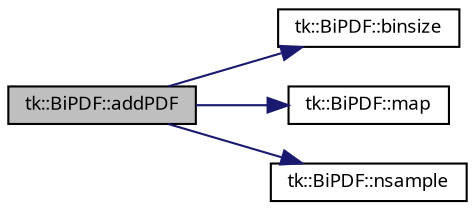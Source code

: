 digraph "tk::BiPDF::addPDF"
{
 // INTERACTIVE_SVG=YES
  bgcolor="transparent";
  edge [fontname="sans-serif",fontsize="9",labelfontname="sans-serif",labelfontsize="9"];
  node [fontname="sans-serif",fontsize="9",shape=record];
  rankdir="LR";
  Node1 [label="tk::BiPDF::addPDF",height=0.2,width=0.4,color="black", fillcolor="grey75", style="filled", fontcolor="black"];
  Node1 -> Node2 [color="midnightblue",fontsize="9",style="solid",fontname="sans-serif"];
  Node2 [label="tk::BiPDF::binsize",height=0.2,width=0.4,color="black",URL="$classtk_1_1_bi_p_d_f.html#aedbc730d8028b91873b4702406ff6b76"];
  Node1 -> Node3 [color="midnightblue",fontsize="9",style="solid",fontname="sans-serif"];
  Node3 [label="tk::BiPDF::map",height=0.2,width=0.4,color="black",URL="$classtk_1_1_bi_p_d_f.html#a03eff57c14dcd216a6ba8c2214eedd58"];
  Node1 -> Node4 [color="midnightblue",fontsize="9",style="solid",fontname="sans-serif"];
  Node4 [label="tk::BiPDF::nsample",height=0.2,width=0.4,color="black",URL="$classtk_1_1_bi_p_d_f.html#a0ddd5d610995a52448230b44a5274755"];
}
